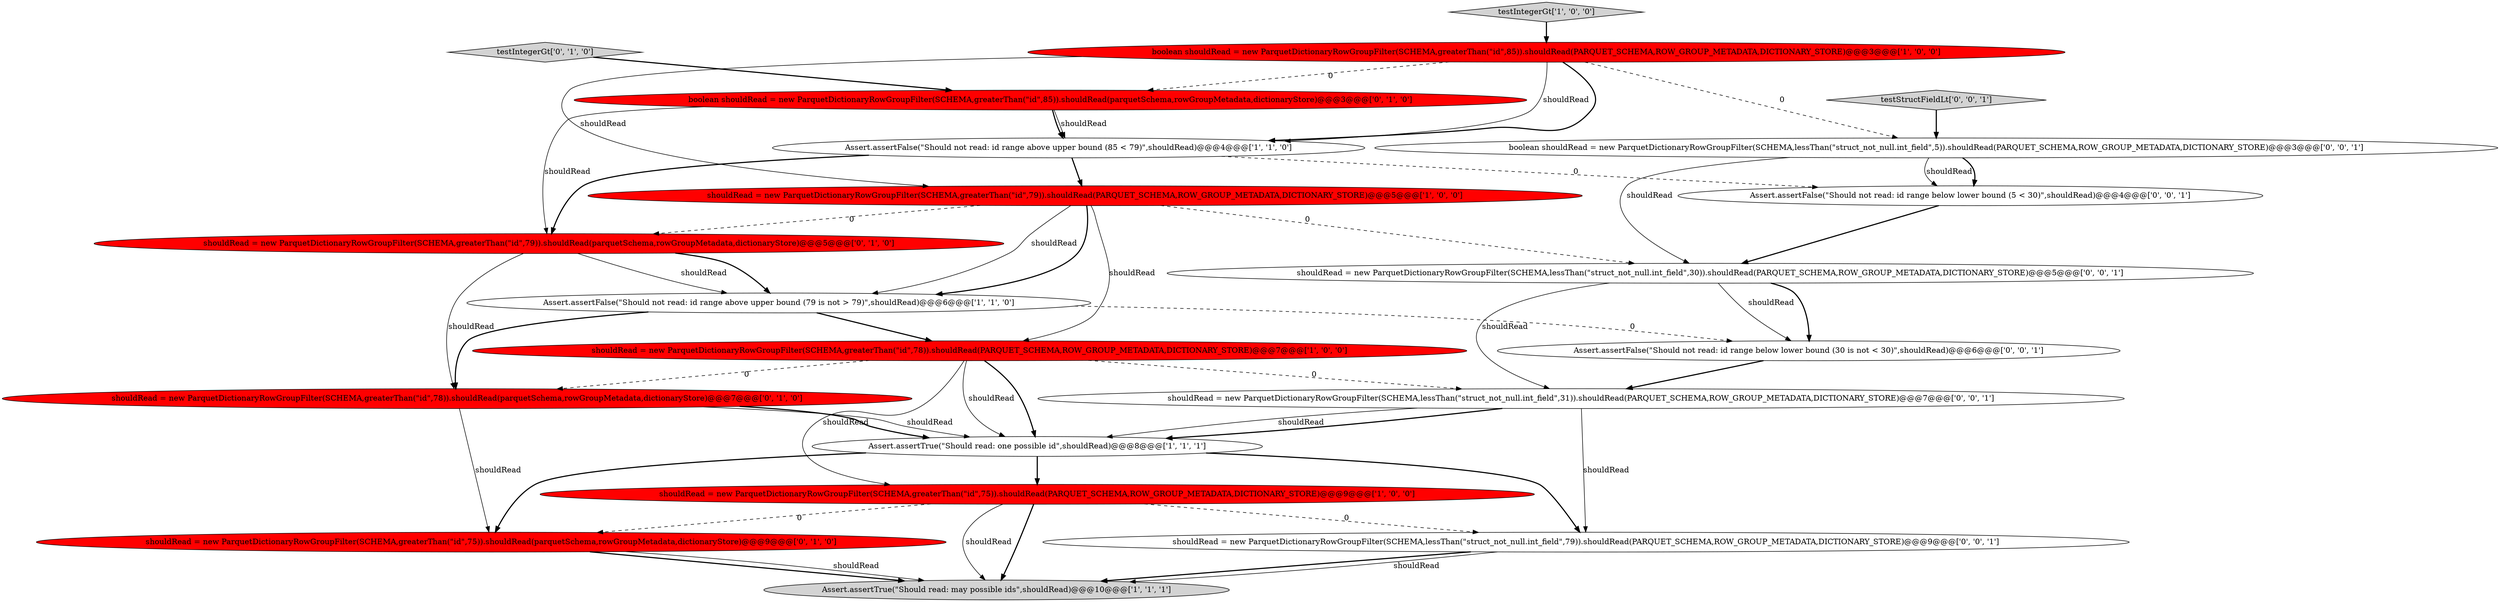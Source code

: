 digraph {
14 [style = filled, label = "shouldRead = new ParquetDictionaryRowGroupFilter(SCHEMA,lessThan(\"struct_not_null.int_field\",79)).shouldRead(PARQUET_SCHEMA,ROW_GROUP_METADATA,DICTIONARY_STORE)@@@9@@@['0', '0', '1']", fillcolor = white, shape = ellipse image = "AAA0AAABBB3BBB"];
13 [style = filled, label = "shouldRead = new ParquetDictionaryRowGroupFilter(SCHEMA,greaterThan(\"id\",78)).shouldRead(parquetSchema,rowGroupMetadata,dictionaryStore)@@@7@@@['0', '1', '0']", fillcolor = red, shape = ellipse image = "AAA1AAABBB2BBB"];
1 [style = filled, label = "Assert.assertFalse(\"Should not read: id range above upper bound (79 is not > 79)\",shouldRead)@@@6@@@['1', '1', '0']", fillcolor = white, shape = ellipse image = "AAA0AAABBB1BBB"];
5 [style = filled, label = "boolean shouldRead = new ParquetDictionaryRowGroupFilter(SCHEMA,greaterThan(\"id\",85)).shouldRead(PARQUET_SCHEMA,ROW_GROUP_METADATA,DICTIONARY_STORE)@@@3@@@['1', '0', '0']", fillcolor = red, shape = ellipse image = "AAA1AAABBB1BBB"];
11 [style = filled, label = "testIntegerGt['0', '1', '0']", fillcolor = lightgray, shape = diamond image = "AAA0AAABBB2BBB"];
12 [style = filled, label = "shouldRead = new ParquetDictionaryRowGroupFilter(SCHEMA,greaterThan(\"id\",79)).shouldRead(parquetSchema,rowGroupMetadata,dictionaryStore)@@@5@@@['0', '1', '0']", fillcolor = red, shape = ellipse image = "AAA1AAABBB2BBB"];
15 [style = filled, label = "Assert.assertFalse(\"Should not read: id range below lower bound (30 is not < 30)\",shouldRead)@@@6@@@['0', '0', '1']", fillcolor = white, shape = ellipse image = "AAA0AAABBB3BBB"];
3 [style = filled, label = "Assert.assertTrue(\"Should read: may possible ids\",shouldRead)@@@10@@@['1', '1', '1']", fillcolor = lightgray, shape = ellipse image = "AAA0AAABBB1BBB"];
19 [style = filled, label = "shouldRead = new ParquetDictionaryRowGroupFilter(SCHEMA,lessThan(\"struct_not_null.int_field\",31)).shouldRead(PARQUET_SCHEMA,ROW_GROUP_METADATA,DICTIONARY_STORE)@@@7@@@['0', '0', '1']", fillcolor = white, shape = ellipse image = "AAA0AAABBB3BBB"];
8 [style = filled, label = "testIntegerGt['1', '0', '0']", fillcolor = lightgray, shape = diamond image = "AAA0AAABBB1BBB"];
16 [style = filled, label = "testStructFieldLt['0', '0', '1']", fillcolor = lightgray, shape = diamond image = "AAA0AAABBB3BBB"];
0 [style = filled, label = "Assert.assertFalse(\"Should not read: id range above upper bound (85 < 79)\",shouldRead)@@@4@@@['1', '1', '0']", fillcolor = white, shape = ellipse image = "AAA0AAABBB1BBB"];
18 [style = filled, label = "Assert.assertFalse(\"Should not read: id range below lower bound (5 < 30)\",shouldRead)@@@4@@@['0', '0', '1']", fillcolor = white, shape = ellipse image = "AAA0AAABBB3BBB"];
17 [style = filled, label = "boolean shouldRead = new ParquetDictionaryRowGroupFilter(SCHEMA,lessThan(\"struct_not_null.int_field\",5)).shouldRead(PARQUET_SCHEMA,ROW_GROUP_METADATA,DICTIONARY_STORE)@@@3@@@['0', '0', '1']", fillcolor = white, shape = ellipse image = "AAA0AAABBB3BBB"];
2 [style = filled, label = "shouldRead = new ParquetDictionaryRowGroupFilter(SCHEMA,greaterThan(\"id\",75)).shouldRead(PARQUET_SCHEMA,ROW_GROUP_METADATA,DICTIONARY_STORE)@@@9@@@['1', '0', '0']", fillcolor = red, shape = ellipse image = "AAA1AAABBB1BBB"];
4 [style = filled, label = "shouldRead = new ParquetDictionaryRowGroupFilter(SCHEMA,greaterThan(\"id\",79)).shouldRead(PARQUET_SCHEMA,ROW_GROUP_METADATA,DICTIONARY_STORE)@@@5@@@['1', '0', '0']", fillcolor = red, shape = ellipse image = "AAA1AAABBB1BBB"];
6 [style = filled, label = "Assert.assertTrue(\"Should read: one possible id\",shouldRead)@@@8@@@['1', '1', '1']", fillcolor = white, shape = ellipse image = "AAA0AAABBB1BBB"];
7 [style = filled, label = "shouldRead = new ParquetDictionaryRowGroupFilter(SCHEMA,greaterThan(\"id\",78)).shouldRead(PARQUET_SCHEMA,ROW_GROUP_METADATA,DICTIONARY_STORE)@@@7@@@['1', '0', '0']", fillcolor = red, shape = ellipse image = "AAA1AAABBB1BBB"];
9 [style = filled, label = "boolean shouldRead = new ParquetDictionaryRowGroupFilter(SCHEMA,greaterThan(\"id\",85)).shouldRead(parquetSchema,rowGroupMetadata,dictionaryStore)@@@3@@@['0', '1', '0']", fillcolor = red, shape = ellipse image = "AAA1AAABBB2BBB"];
20 [style = filled, label = "shouldRead = new ParquetDictionaryRowGroupFilter(SCHEMA,lessThan(\"struct_not_null.int_field\",30)).shouldRead(PARQUET_SCHEMA,ROW_GROUP_METADATA,DICTIONARY_STORE)@@@5@@@['0', '0', '1']", fillcolor = white, shape = ellipse image = "AAA0AAABBB3BBB"];
10 [style = filled, label = "shouldRead = new ParquetDictionaryRowGroupFilter(SCHEMA,greaterThan(\"id\",75)).shouldRead(parquetSchema,rowGroupMetadata,dictionaryStore)@@@9@@@['0', '1', '0']", fillcolor = red, shape = ellipse image = "AAA1AAABBB2BBB"];
14->3 [style = bold, label=""];
13->6 [style = solid, label="shouldRead"];
9->0 [style = bold, label=""];
19->6 [style = solid, label="shouldRead"];
12->1 [style = solid, label="shouldRead"];
1->15 [style = dashed, label="0"];
2->3 [style = bold, label=""];
0->12 [style = bold, label=""];
2->3 [style = solid, label="shouldRead"];
19->14 [style = solid, label="shouldRead"];
5->4 [style = solid, label="shouldRead"];
10->3 [style = bold, label=""];
5->9 [style = dashed, label="0"];
17->18 [style = solid, label="shouldRead"];
9->12 [style = solid, label="shouldRead"];
16->17 [style = bold, label=""];
15->19 [style = bold, label=""];
11->9 [style = bold, label=""];
7->6 [style = solid, label="shouldRead"];
13->10 [style = solid, label="shouldRead"];
5->0 [style = solid, label="shouldRead"];
1->7 [style = bold, label=""];
12->1 [style = bold, label=""];
1->13 [style = bold, label=""];
19->6 [style = bold, label=""];
17->20 [style = solid, label="shouldRead"];
4->12 [style = dashed, label="0"];
4->1 [style = solid, label="shouldRead"];
2->10 [style = dashed, label="0"];
6->2 [style = bold, label=""];
7->2 [style = solid, label="shouldRead"];
6->14 [style = bold, label=""];
18->20 [style = bold, label=""];
9->0 [style = solid, label="shouldRead"];
5->17 [style = dashed, label="0"];
2->14 [style = dashed, label="0"];
14->3 [style = solid, label="shouldRead"];
5->0 [style = bold, label=""];
8->5 [style = bold, label=""];
7->19 [style = dashed, label="0"];
0->4 [style = bold, label=""];
10->3 [style = solid, label="shouldRead"];
4->20 [style = dashed, label="0"];
6->10 [style = bold, label=""];
7->6 [style = bold, label=""];
20->15 [style = solid, label="shouldRead"];
7->13 [style = dashed, label="0"];
12->13 [style = solid, label="shouldRead"];
0->18 [style = dashed, label="0"];
4->1 [style = bold, label=""];
4->7 [style = solid, label="shouldRead"];
13->6 [style = bold, label=""];
20->19 [style = solid, label="shouldRead"];
20->15 [style = bold, label=""];
17->18 [style = bold, label=""];
}
